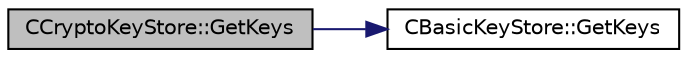 digraph "CCryptoKeyStore::GetKeys"
{
  edge [fontname="Helvetica",fontsize="10",labelfontname="Helvetica",labelfontsize="10"];
  node [fontname="Helvetica",fontsize="10",shape=record];
  rankdir="LR";
  Node79 [label="CCryptoKeyStore::GetKeys",height=0.2,width=0.4,color="black", fillcolor="grey75", style="filled", fontcolor="black"];
  Node79 -> Node80 [color="midnightblue",fontsize="10",style="solid",fontname="Helvetica"];
  Node80 [label="CBasicKeyStore::GetKeys",height=0.2,width=0.4,color="black", fillcolor="white", style="filled",URL="$db/db1/class_c_basic_key_store.html#a41f3895021dae008582ceb55a98b0891"];
}
